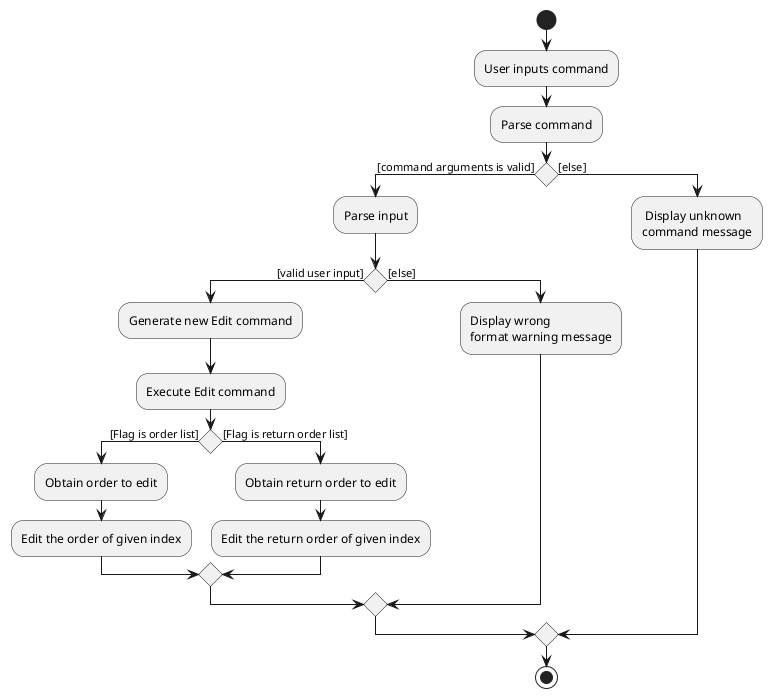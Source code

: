 @startuml
start
:User inputs command;
:Parse command;

if () then ([command arguments is valid])
    :Parse input;
    if () then ([valid user input])
        :Generate new Edit command;
        :Execute Edit command;
        if () then ([Flag is order list])
        :Obtain order to edit;
        :Edit the order of given index;
        else ([Flag is return order list])
        :Obtain return order to edit;
        :Edit the return order of given index;
        endif
    else ([else])
        :Display wrong
        format warning message;
    endif
else ([else])
    : Display unknown
    command message;
endif

stop
@enduml
